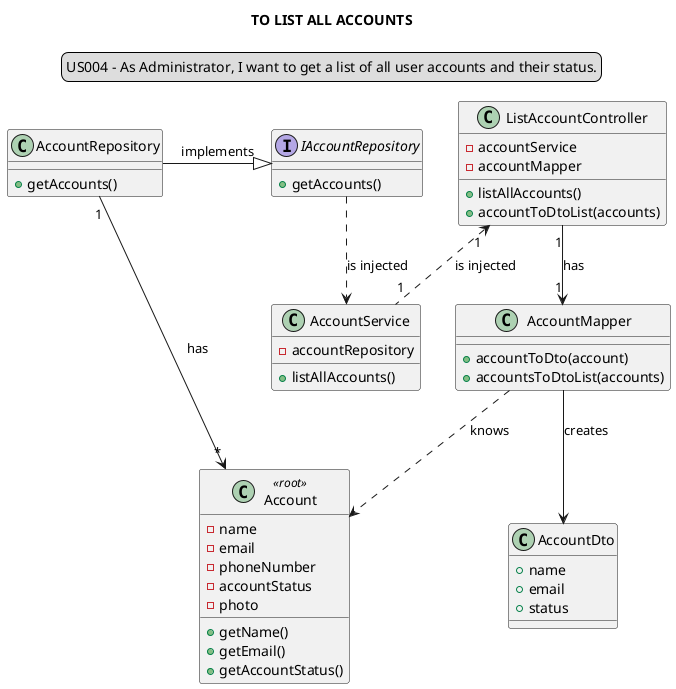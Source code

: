 @startuml
skinparam sequenceMessageAlign center
title TO LIST ALL ACCOUNTS
legend top
US004 - As Administrator, I want to get a list of all user accounts and their status.
end legend


class ListAccountController {
-accountService
-accountMapper
+listAllAccounts()
+accountToDtoList(accounts)
}

class AccountService{
-accountRepository
+listAllAccounts()
}

class AccountRepository{
+getAccounts()
}

interface IAccountRepository{
+getAccounts()
}

class AccountMapper {
+accountToDto(account)
+accountsToDtoList(accounts)
}

class AccountDto{
+name
+email
+status
}

class "Account" <<root>>{
-name
-email
-phoneNumber
-accountStatus
-photo
+getName()
+getEmail()
+getAccountStatus()
}

ListAccountController"1" <.. "1"AccountService : is injected
AccountRepository -|> IAccountRepository : implements
IAccountRepository ..> AccountService : is injected
ListAccountController "1"--> "1"AccountMapper : has
AccountMapper --> AccountDto : creates
AccountRepository "1"->"*" Account: has
AccountMapper ..> Account : knows

@enduml
